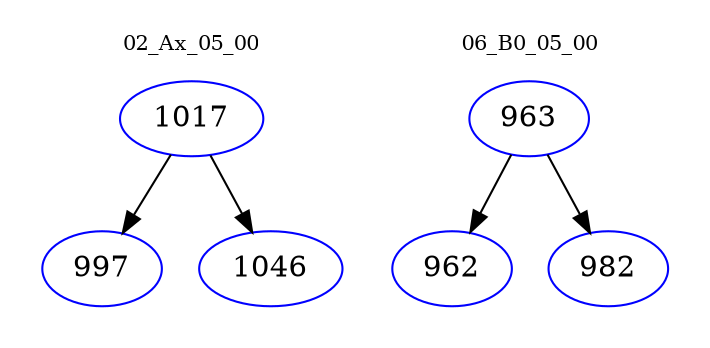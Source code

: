 digraph{
subgraph cluster_0 {
color = white
label = "02_Ax_05_00";
fontsize=10;
T0_1017 [label="1017", color="blue"]
T0_1017 -> T0_997 [color="black"]
T0_997 [label="997", color="blue"]
T0_1017 -> T0_1046 [color="black"]
T0_1046 [label="1046", color="blue"]
}
subgraph cluster_1 {
color = white
label = "06_B0_05_00";
fontsize=10;
T1_963 [label="963", color="blue"]
T1_963 -> T1_962 [color="black"]
T1_962 [label="962", color="blue"]
T1_963 -> T1_982 [color="black"]
T1_982 [label="982", color="blue"]
}
}
